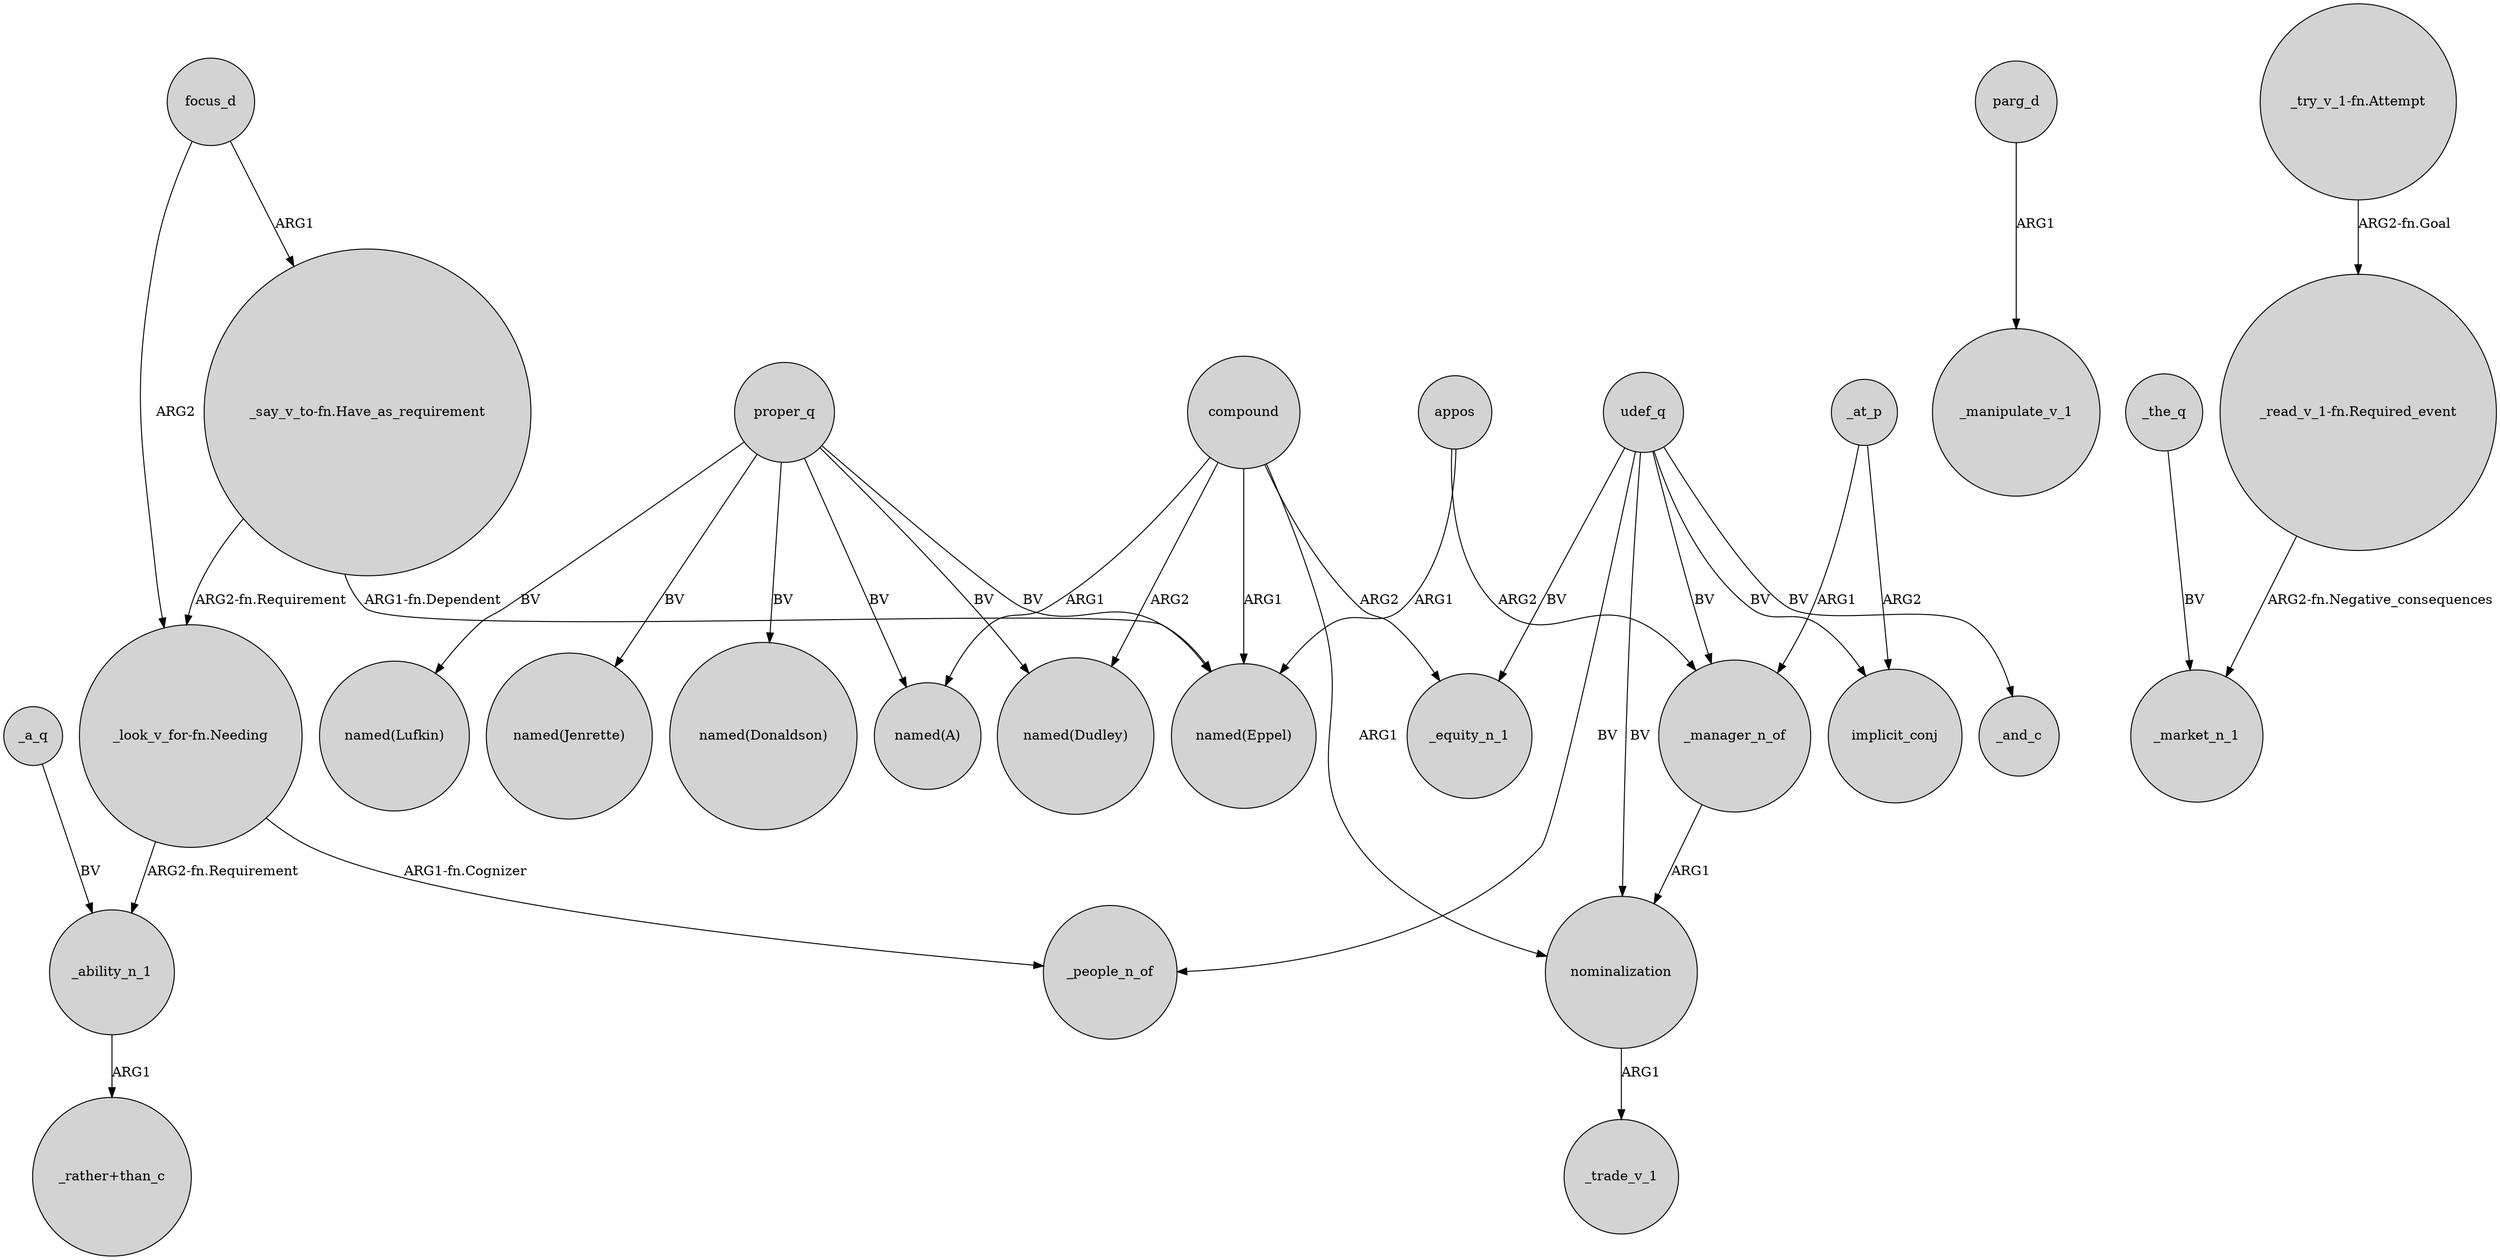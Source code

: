digraph {
	node [shape=circle style=filled]
	udef_q -> _people_n_of [label=BV]
	proper_q -> "named(Donaldson)" [label=BV]
	"_look_v_for-fn.Needing" -> _people_n_of [label="ARG1-fn.Cognizer"]
	parg_d -> _manipulate_v_1 [label=ARG1]
	"_read_v_1-fn.Required_event" -> _market_n_1 [label="ARG2-fn.Negative_consequences"]
	udef_q -> _manager_n_of [label=BV]
	appos -> "named(Eppel)" [label=ARG1]
	focus_d -> "_say_v_to-fn.Have_as_requirement" [label=ARG1]
	udef_q -> nominalization [label=BV]
	_manager_n_of -> nominalization [label=ARG1]
	"_look_v_for-fn.Needing" -> _ability_n_1 [label="ARG2-fn.Requirement"]
	"_try_v_1-fn.Attempt" -> "_read_v_1-fn.Required_event" [label="ARG2-fn.Goal"]
	udef_q -> _equity_n_1 [label=BV]
	compound -> "named(Eppel)" [label=ARG1]
	compound -> _equity_n_1 [label=ARG2]
	udef_q -> _and_c [label=BV]
	_the_q -> _market_n_1 [label=BV]
	proper_q -> "named(Lufkin)" [label=BV]
	_at_p -> implicit_conj [label=ARG2]
	proper_q -> "named(Jenrette)" [label=BV]
	"_say_v_to-fn.Have_as_requirement" -> "_look_v_for-fn.Needing" [label="ARG2-fn.Requirement"]
	compound -> "named(Dudley)" [label=ARG2]
	compound -> nominalization [label=ARG1]
	proper_q -> "named(Dudley)" [label=BV]
	compound -> "named(A)" [label=ARG1]
	_at_p -> _manager_n_of [label=ARG1]
	proper_q -> "named(A)" [label=BV]
	_a_q -> _ability_n_1 [label=BV]
	appos -> _manager_n_of [label=ARG2]
	proper_q -> "named(Eppel)" [label=BV]
	_ability_n_1 -> "_rather+than_c" [label=ARG1]
	focus_d -> "_look_v_for-fn.Needing" [label=ARG2]
	"_say_v_to-fn.Have_as_requirement" -> "named(Eppel)" [label="ARG1-fn.Dependent"]
	udef_q -> implicit_conj [label=BV]
	nominalization -> _trade_v_1 [label=ARG1]
}
